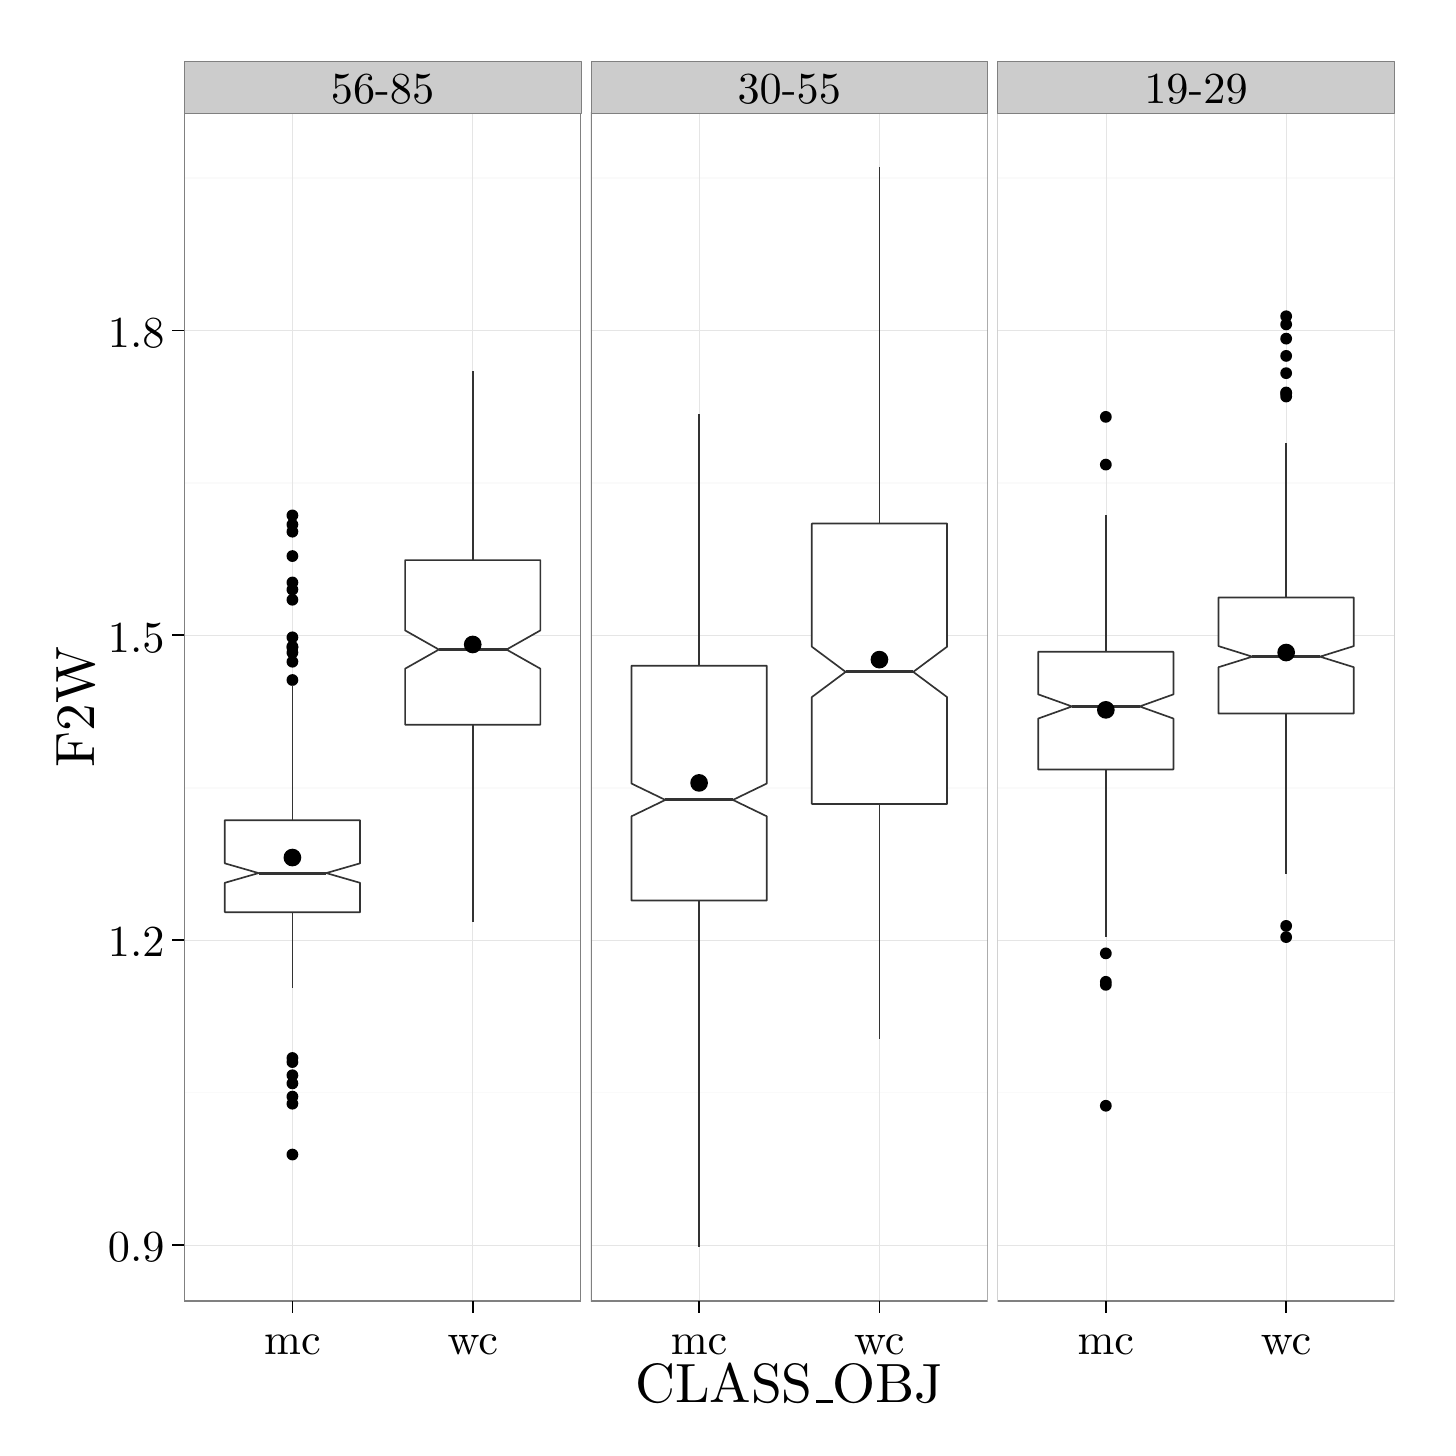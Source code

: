 % Created by tikzDevice version 0.8.1 on 2016-02-09 02:15:06
% !TEX encoding = UTF-8 Unicode
\begin{tikzpicture}[x=1pt,y=1pt]
\definecolor{fillColor}{RGB}{255,255,255}
\path[use as bounding box,fill=fillColor,fill opacity=0.00] (0,0) rectangle (505.89,505.89);
\begin{scope}
\path[clip] (  0.00,  0.00) rectangle (505.89,505.89);
\definecolor{drawColor}{RGB}{255,255,255}
\definecolor{fillColor}{RGB}{255,255,255}

\path[draw=drawColor,line width= 0.6pt,line join=round,line cap=round,fill=fillColor] (  0.00, -0.00) rectangle (505.89,505.89);
\end{scope}
\begin{scope}
\path[clip] ( 56.56, 45.77) rectangle (199.92,475.09);
\definecolor{fillColor}{RGB}{255,255,255}

\path[fill=fillColor] ( 56.56, 45.77) rectangle (199.92,475.09);
\definecolor{drawColor}{gray}{0.98}

\path[draw=drawColor,line width= 0.6pt,line join=round] ( 56.56,121.09) --
	(199.92,121.09);

\path[draw=drawColor,line width= 0.6pt,line join=round] ( 56.56,231.24) --
	(199.92,231.24);

\path[draw=drawColor,line width= 0.6pt,line join=round] ( 56.56,341.39) --
	(199.92,341.39);

\path[draw=drawColor,line width= 0.6pt,line join=round] ( 56.56,451.53) --
	(199.92,451.53);
\definecolor{drawColor}{gray}{0.90}

\path[draw=drawColor,line width= 0.2pt,line join=round] ( 56.56, 66.02) --
	(199.92, 66.02);

\path[draw=drawColor,line width= 0.2pt,line join=round] ( 56.56,176.17) --
	(199.92,176.17);

\path[draw=drawColor,line width= 0.2pt,line join=round] ( 56.56,286.31) --
	(199.92,286.31);

\path[draw=drawColor,line width= 0.2pt,line join=round] ( 56.56,396.46) --
	(199.92,396.46);

\path[draw=drawColor,line width= 0.2pt,line join=round] ( 95.66, 45.77) --
	( 95.66,475.09);

\path[draw=drawColor,line width= 0.2pt,line join=round] (160.82, 45.77) --
	(160.82,475.09);
\definecolor{fillColor}{RGB}{0,0,0}

\path[fill=fillColor] ( 95.66,119.63) circle (  2.13);

\path[fill=fillColor] ( 95.66,132.11) circle (  2.13);

\path[fill=fillColor] ( 95.66, 98.70) circle (  2.13);

\path[fill=fillColor] ( 95.66,117.06) circle (  2.13);

\path[fill=fillColor] ( 95.66,285.58) circle (  2.13);

\path[fill=fillColor] ( 95.66,282.28) circle (  2.13);

\path[fill=fillColor] ( 95.66,276.77) circle (  2.13);

\path[fill=fillColor] ( 95.66,270.16) circle (  2.13);

\path[fill=fillColor] ( 95.66,299.16) circle (  2.13);

\path[fill=fillColor] ( 95.66,326.33) circle (  2.13);

\path[fill=fillColor] ( 95.66,302.84) circle (  2.13);

\path[fill=fillColor] ( 95.66,280.07) circle (  2.13);

\path[fill=fillColor] ( 95.66,305.41) circle (  2.13);

\path[fill=fillColor] ( 95.66,281.91) circle (  2.13);

\path[fill=fillColor] ( 95.66,314.95) circle (  2.13);

\path[fill=fillColor] ( 95.66,124.40) circle (  2.13);

\path[fill=fillColor] ( 95.66,127.34) circle (  2.13);

\path[fill=fillColor] ( 95.66,323.76) circle (  2.13);

\path[fill=fillColor] ( 95.66,329.64) circle (  2.13);

\path[fill=fillColor] ( 95.66,133.58) circle (  2.13);
\definecolor{drawColor}{gray}{0.20}

\path[draw=drawColor,line width= 0.6pt,line join=round] ( 95.66,219.49) -- ( 95.66,268.32);

\path[draw=drawColor,line width= 0.6pt,line join=round] ( 95.66,186.26) -- ( 95.66,158.91);
\definecolor{fillColor}{RGB}{255,255,255}

\path[draw=drawColor,line width= 0.6pt,line join=round,line cap=round,fill=fillColor] ( 71.23,219.49) --
	( 71.23,203.92) --
	( 83.44,200.40) --
	( 71.23,196.88) --
	( 71.23,186.26) --
	(120.10,186.26) --
	(120.10,196.88) --
	(107.88,200.40) --
	(120.10,203.92) --
	(120.10,219.49) --
	( 71.23,219.49) --
	cycle;

\path[draw=drawColor,line width= 1.1pt,line join=round] ( 83.44,200.40) -- (107.88,200.40);

\path[draw=drawColor,line width= 0.6pt,line join=round] (160.82,313.48) -- (160.82,381.77);

\path[draw=drawColor,line width= 0.6pt,line join=round] (160.82,254.00) -- (160.82,182.78);

\path[draw=drawColor,line width= 0.6pt,line join=round,line cap=round,fill=fillColor] (136.39,313.48) --
	(136.39,288.08) --
	(148.60,281.17) --
	(136.39,274.26) --
	(136.39,254.00) --
	(185.25,254.00) --
	(185.25,274.26) --
	(173.04,281.17) --
	(185.25,288.08) --
	(185.25,313.48) --
	(136.39,313.48) --
	cycle;

\path[draw=drawColor,line width= 1.1pt,line join=round] (148.60,281.17) -- (173.04,281.17);
\definecolor{fillColor}{RGB}{0,0,0}

\path[fill=fillColor] ( 95.66,206.01) circle (  3.20);

\path[fill=fillColor] (160.82,283.00) circle (  3.20);
\definecolor{drawColor}{gray}{0.50}

\path[draw=drawColor,line width= 0.6pt,line join=round,line cap=round] ( 56.56, 45.77) rectangle (199.92,475.09);
\end{scope}
\begin{scope}
\path[clip] (203.53, 45.77) rectangle (346.88,475.09);
\definecolor{fillColor}{RGB}{255,255,255}

\path[fill=fillColor] (203.53, 45.77) rectangle (346.88,475.09);
\definecolor{drawColor}{gray}{0.98}

\path[draw=drawColor,line width= 0.6pt,line join=round] (203.53,121.09) --
	(346.88,121.09);

\path[draw=drawColor,line width= 0.6pt,line join=round] (203.53,231.24) --
	(346.88,231.24);

\path[draw=drawColor,line width= 0.6pt,line join=round] (203.53,341.39) --
	(346.88,341.39);

\path[draw=drawColor,line width= 0.6pt,line join=round] (203.53,451.53) --
	(346.88,451.53);
\definecolor{drawColor}{gray}{0.90}

\path[draw=drawColor,line width= 0.2pt,line join=round] (203.53, 66.02) --
	(346.88, 66.02);

\path[draw=drawColor,line width= 0.2pt,line join=round] (203.53,176.17) --
	(346.88,176.17);

\path[draw=drawColor,line width= 0.2pt,line join=round] (203.53,286.31) --
	(346.88,286.31);

\path[draw=drawColor,line width= 0.2pt,line join=round] (203.53,396.46) --
	(346.88,396.46);

\path[draw=drawColor,line width= 0.2pt,line join=round] (242.62, 45.77) --
	(242.62,475.09);

\path[draw=drawColor,line width= 0.2pt,line join=round] (307.78, 45.77) --
	(307.78,475.09);
\definecolor{drawColor}{gray}{0.20}

\path[draw=drawColor,line width= 0.6pt,line join=round] (242.62,275.30) -- (242.62,366.35);

\path[draw=drawColor,line width= 0.6pt,line join=round] (242.62,190.49) -- (242.62, 65.29);

\path[draw=drawColor,line width= 0.6pt,line join=round,line cap=round,fill=fillColor] (218.19,275.30) --
	(218.19,232.75) --
	(230.41,226.83) --
	(218.19,220.92) --
	(218.19,190.49) --
	(267.06,190.49) --
	(267.06,220.92) --
	(254.84,226.83) --
	(267.06,232.75) --
	(267.06,275.30) --
	(218.19,275.30) --
	cycle;

\path[draw=drawColor,line width= 1.1pt,line join=round] (230.41,226.83) -- (254.84,226.83);

\path[draw=drawColor,line width= 0.6pt,line join=round] (307.78,326.70) -- (307.78,455.57);

\path[draw=drawColor,line width= 0.6pt,line join=round] (307.78,225.37) -- (307.78,140.55);

\path[draw=drawColor,line width= 0.6pt,line join=round,line cap=round,fill=fillColor] (283.35,326.70) --
	(283.35,282.20) --
	(295.57,273.10) --
	(283.35,263.99) --
	(283.35,225.37) --
	(332.22,225.37) --
	(332.22,263.99) --
	(320.00,273.10) --
	(332.22,282.20) --
	(332.22,326.70) --
	(283.35,326.70) --
	cycle;

\path[draw=drawColor,line width= 1.1pt,line join=round] (295.57,273.10) -- (320.00,273.10);
\definecolor{fillColor}{RGB}{0,0,0}

\path[fill=fillColor] (242.62,232.99) circle (  3.20);

\path[fill=fillColor] (307.78,277.52) circle (  3.20);
\definecolor{drawColor}{gray}{0.50}

\path[draw=drawColor,line width= 0.6pt,line join=round,line cap=round] (203.53, 45.77) rectangle (346.88,475.09);
\end{scope}
\begin{scope}
\path[clip] (350.49, 45.77) rectangle (493.85,475.09);
\definecolor{fillColor}{RGB}{255,255,255}

\path[fill=fillColor] (350.49, 45.77) rectangle (493.85,475.09);
\definecolor{drawColor}{gray}{0.98}

\path[draw=drawColor,line width= 0.6pt,line join=round] (350.49,121.09) --
	(493.85,121.09);

\path[draw=drawColor,line width= 0.6pt,line join=round] (350.49,231.24) --
	(493.85,231.24);

\path[draw=drawColor,line width= 0.6pt,line join=round] (350.49,341.39) --
	(493.85,341.39);

\path[draw=drawColor,line width= 0.6pt,line join=round] (350.49,451.53) --
	(493.85,451.53);
\definecolor{drawColor}{gray}{0.90}

\path[draw=drawColor,line width= 0.2pt,line join=round] (350.49, 66.02) --
	(493.85, 66.02);

\path[draw=drawColor,line width= 0.2pt,line join=round] (350.49,176.17) --
	(493.85,176.17);

\path[draw=drawColor,line width= 0.2pt,line join=round] (350.49,286.31) --
	(493.85,286.31);

\path[draw=drawColor,line width= 0.2pt,line join=round] (350.49,396.46) --
	(493.85,396.46);

\path[draw=drawColor,line width= 0.2pt,line join=round] (389.59, 45.77) --
	(389.59,475.09);

\path[draw=drawColor,line width= 0.2pt,line join=round] (454.75, 45.77) --
	(454.75,475.09);
\definecolor{fillColor}{RGB}{0,0,0}

\path[fill=fillColor] (389.59,160.01) circle (  2.13);

\path[fill=fillColor] (389.59,171.39) circle (  2.13);

\path[fill=fillColor] (389.59,161.11) circle (  2.13);

\path[fill=fillColor] (389.59,348.00) circle (  2.13);

\path[fill=fillColor] (389.59,116.32) circle (  2.13);

\path[fill=fillColor] (389.59,365.25) circle (  2.13);
\definecolor{drawColor}{gray}{0.20}

\path[draw=drawColor,line width= 0.6pt,line join=round] (389.59,280.35) -- (389.59,329.64);

\path[draw=drawColor,line width= 0.6pt,line join=round] (389.59,237.85) -- (389.59,177.27);
\definecolor{fillColor}{RGB}{255,255,255}

\path[draw=drawColor,line width= 0.6pt,line join=round,line cap=round,fill=fillColor] (365.15,280.35) --
	(365.15,264.98) --
	(377.37,260.61) --
	(365.15,256.24) --
	(365.15,237.85) --
	(414.02,237.85) --
	(414.02,256.24) --
	(401.81,260.61) --
	(414.02,264.98) --
	(414.02,280.35) --
	(365.15,280.35) --
	cycle;

\path[draw=drawColor,line width= 1.1pt,line join=round] (377.37,260.61) -- (401.81,260.61);
\definecolor{fillColor}{RGB}{0,0,0}

\path[fill=fillColor] (454.75,181.31) circle (  2.13);

\path[fill=fillColor] (454.75,177.27) circle (  2.13);

\path[fill=fillColor] (454.75,401.60) circle (  2.13);

\path[fill=fillColor] (454.75,387.28) circle (  2.13);

\path[fill=fillColor] (454.75,381.04) circle (  2.13);

\path[fill=fillColor] (454.75,393.52) circle (  2.13);

\path[fill=fillColor] (454.75,373.70) circle (  2.13);

\path[fill=fillColor] (454.75,372.60) circle (  2.13);

\path[fill=fillColor] (454.75,374.06) circle (  2.13);

\path[fill=fillColor] (454.75,398.66) circle (  2.13);

\path[draw=drawColor,line width= 0.6pt,line join=round] (454.75,299.99) -- (454.75,355.71);

\path[draw=drawColor,line width= 0.6pt,line join=round] (454.75,258.04) -- (454.75,200.03);
\definecolor{fillColor}{RGB}{255,255,255}

\path[draw=drawColor,line width= 0.6pt,line join=round,line cap=round,fill=fillColor] (430.31,299.99) --
	(430.31,282.41) --
	(442.53,278.60) --
	(430.31,274.80) --
	(430.31,258.04) --
	(479.18,258.04) --
	(479.18,274.80) --
	(466.97,278.60) --
	(479.18,282.41) --
	(479.18,299.99) --
	(430.31,299.99) --
	cycle;

\path[draw=drawColor,line width= 1.1pt,line join=round] (442.53,278.60) -- (466.97,278.60);
\definecolor{fillColor}{RGB}{0,0,0}

\path[fill=fillColor] (389.59,259.38) circle (  3.20);

\path[fill=fillColor] (454.75,280.09) circle (  3.20);
\definecolor{drawColor}{gray}{0.50}

\path[draw=drawColor,line width= 0.6pt,line join=round,line cap=round] (350.49, 45.77) rectangle (493.85,475.09);
\end{scope}
\begin{scope}
\path[clip] (  0.00,  0.00) rectangle (505.89,505.89);
\definecolor{drawColor}{gray}{0.50}
\definecolor{fillColor}{gray}{0.80}

\path[draw=drawColor,line width= 0.2pt,line join=round,line cap=round,fill=fillColor] ( 56.56,475.09) rectangle (199.92,493.85);
\definecolor{drawColor}{RGB}{0,0,0}

\node[text=drawColor,anchor=base,inner sep=0pt, outer sep=0pt, scale=  1.60] at (128.24,478.43) {56-85};
\end{scope}
\begin{scope}
\path[clip] (  0.00,  0.00) rectangle (505.89,505.89);
\definecolor{drawColor}{gray}{0.50}
\definecolor{fillColor}{gray}{0.80}

\path[draw=drawColor,line width= 0.2pt,line join=round,line cap=round,fill=fillColor] (203.53,475.09) rectangle (346.88,493.85);
\definecolor{drawColor}{RGB}{0,0,0}

\node[text=drawColor,anchor=base,inner sep=0pt, outer sep=0pt, scale=  1.60] at (275.20,478.43) {30-55};
\end{scope}
\begin{scope}
\path[clip] (  0.00,  0.00) rectangle (505.89,505.89);
\definecolor{drawColor}{gray}{0.50}
\definecolor{fillColor}{gray}{0.80}

\path[draw=drawColor,line width= 0.2pt,line join=round,line cap=round,fill=fillColor] (350.49,475.09) rectangle (493.85,493.85);
\definecolor{drawColor}{RGB}{0,0,0}

\node[text=drawColor,anchor=base,inner sep=0pt, outer sep=0pt, scale=  1.60] at (422.17,478.43) {19-29};
\end{scope}
\begin{scope}
\path[clip] (  0.00,  0.00) rectangle (505.89,505.89);
\definecolor{drawColor}{RGB}{0,0,0}

\node[text=drawColor,anchor=base east,inner sep=0pt, outer sep=0pt, scale=  1.60] at ( 49.45, 59.99) {0.9};

\node[text=drawColor,anchor=base east,inner sep=0pt, outer sep=0pt, scale=  1.60] at ( 49.45,170.13) {1.2};

\node[text=drawColor,anchor=base east,inner sep=0pt, outer sep=0pt, scale=  1.60] at ( 49.45,280.28) {1.5};

\node[text=drawColor,anchor=base east,inner sep=0pt, outer sep=0pt, scale=  1.60] at ( 49.45,390.43) {1.8};
\end{scope}
\begin{scope}
\path[clip] (  0.00,  0.00) rectangle (505.89,505.89);
\definecolor{drawColor}{RGB}{0,0,0}

\path[draw=drawColor,line width= 0.6pt,line join=round] ( 52.30, 66.02) --
	( 56.56, 66.02);

\path[draw=drawColor,line width= 0.6pt,line join=round] ( 52.30,176.17) --
	( 56.56,176.17);

\path[draw=drawColor,line width= 0.6pt,line join=round] ( 52.30,286.31) --
	( 56.56,286.31);

\path[draw=drawColor,line width= 0.6pt,line join=round] ( 52.30,396.46) --
	( 56.56,396.46);
\end{scope}
\begin{scope}
\path[clip] (  0.00,  0.00) rectangle (505.89,505.89);
\definecolor{drawColor}{RGB}{0,0,0}

\path[draw=drawColor,line width= 0.6pt,line join=round] ( 95.66, 41.50) --
	( 95.66, 45.77);

\path[draw=drawColor,line width= 0.6pt,line join=round] (160.82, 41.50) --
	(160.82, 45.77);
\end{scope}
\begin{scope}
\path[clip] (  0.00,  0.00) rectangle (505.89,505.89);
\definecolor{drawColor}{RGB}{0,0,0}

\node[text=drawColor,anchor=base,inner sep=0pt, outer sep=0pt, scale=  1.60] at ( 95.66, 26.59) {mc};

\node[text=drawColor,anchor=base,inner sep=0pt, outer sep=0pt, scale=  1.60] at (160.82, 26.59) {wc};
\end{scope}
\begin{scope}
\path[clip] (  0.00,  0.00) rectangle (505.89,505.89);
\definecolor{drawColor}{RGB}{0,0,0}

\path[draw=drawColor,line width= 0.6pt,line join=round] (242.62, 41.50) --
	(242.62, 45.77);

\path[draw=drawColor,line width= 0.6pt,line join=round] (307.78, 41.50) --
	(307.78, 45.77);
\end{scope}
\begin{scope}
\path[clip] (  0.00,  0.00) rectangle (505.89,505.89);
\definecolor{drawColor}{RGB}{0,0,0}

\node[text=drawColor,anchor=base,inner sep=0pt, outer sep=0pt, scale=  1.60] at (242.62, 26.59) {mc};

\node[text=drawColor,anchor=base,inner sep=0pt, outer sep=0pt, scale=  1.60] at (307.78, 26.59) {wc};
\end{scope}
\begin{scope}
\path[clip] (  0.00,  0.00) rectangle (505.89,505.89);
\definecolor{drawColor}{RGB}{0,0,0}

\path[draw=drawColor,line width= 0.6pt,line join=round] (389.59, 41.50) --
	(389.59, 45.77);

\path[draw=drawColor,line width= 0.6pt,line join=round] (454.75, 41.50) --
	(454.75, 45.77);
\end{scope}
\begin{scope}
\path[clip] (  0.00,  0.00) rectangle (505.89,505.89);
\definecolor{drawColor}{RGB}{0,0,0}

\node[text=drawColor,anchor=base,inner sep=0pt, outer sep=0pt, scale=  1.60] at (389.59, 26.59) {mc};

\node[text=drawColor,anchor=base,inner sep=0pt, outer sep=0pt, scale=  1.60] at (454.75, 26.59) {wc};
\end{scope}
\begin{scope}
\path[clip] (  0.00,  0.00) rectangle (505.89,505.89);
\definecolor{drawColor}{RGB}{0,0,0}

\node[text=drawColor,anchor=base,inner sep=0pt, outer sep=0pt, scale=  2.00] at (275.20,  9.03) {CLASS{\_{}}OBJ};
\end{scope}
\begin{scope}
\path[clip] (  0.00,  0.00) rectangle (505.89,505.89);
\definecolor{drawColor}{RGB}{0,0,0}

\node[text=drawColor,rotate= 90.00,anchor=base,inner sep=0pt, outer sep=0pt, scale=  2.00] at ( 24.12,260.43) {F2W};
\end{scope}
\end{tikzpicture}
